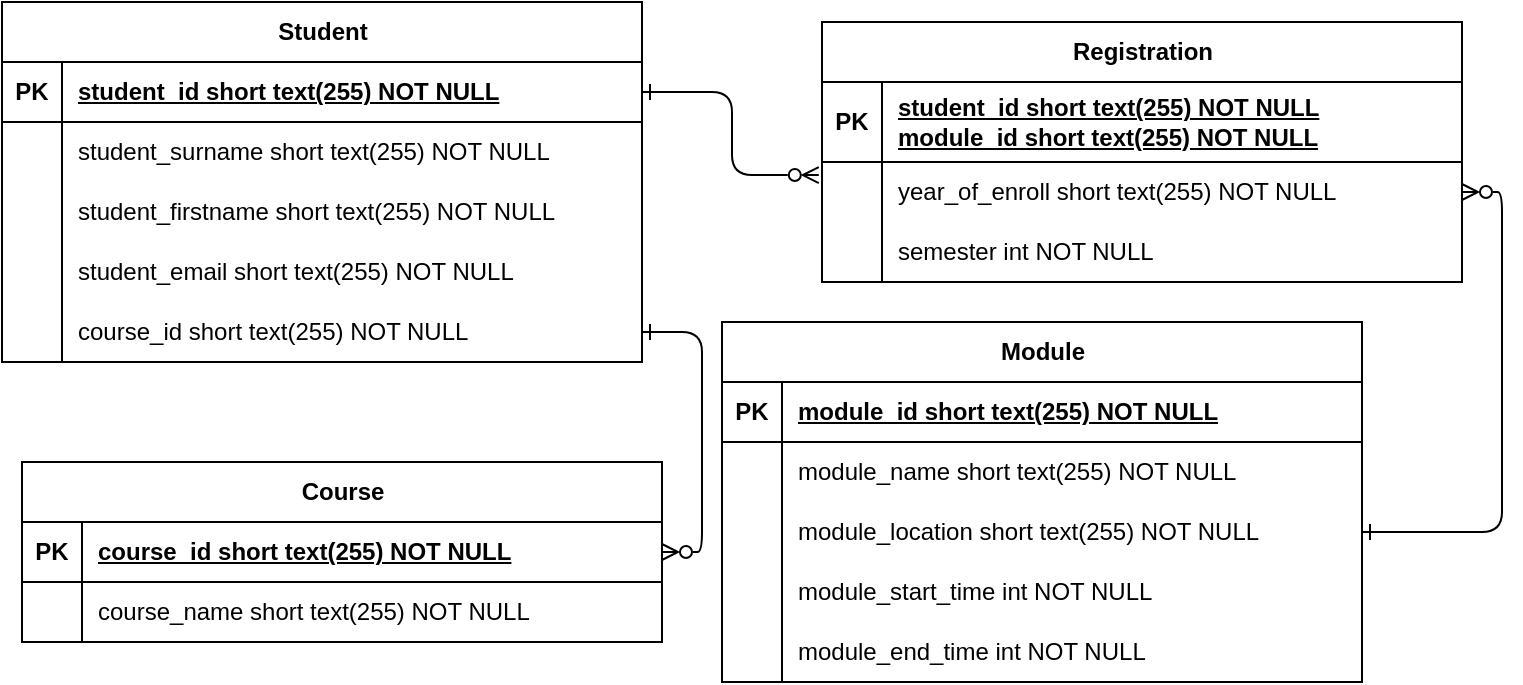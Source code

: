 <mxfile version="21.2.3" type="github">
  <diagram name="Page-1" id="pbw4v_fZdHIZNH9p99J2">
    <mxGraphModel dx="1434" dy="828" grid="1" gridSize="10" guides="1" tooltips="1" connect="1" arrows="1" fold="1" page="1" pageScale="1" pageWidth="827" pageHeight="1169" math="0" shadow="0">
      <root>
        <mxCell id="0" />
        <mxCell id="1" parent="0" />
        <mxCell id="rZYnuvufVkxHnh3Hcarn-12" value="Student" style="shape=table;startSize=30;container=1;collapsible=1;childLayout=tableLayout;fixedRows=1;rowLines=0;fontStyle=1;align=center;resizeLast=1;html=1;" parent="1" vertex="1">
          <mxGeometry x="40" y="120" width="320" height="180" as="geometry" />
        </mxCell>
        <mxCell id="rZYnuvufVkxHnh3Hcarn-13" value="" style="shape=tableRow;horizontal=0;startSize=0;swimlaneHead=0;swimlaneBody=0;fillColor=none;collapsible=0;dropTarget=0;points=[[0,0.5],[1,0.5]];portConstraint=eastwest;top=0;left=0;right=0;bottom=1;" parent="rZYnuvufVkxHnh3Hcarn-12" vertex="1">
          <mxGeometry y="30" width="320" height="30" as="geometry" />
        </mxCell>
        <mxCell id="rZYnuvufVkxHnh3Hcarn-14" value="PK" style="shape=partialRectangle;connectable=0;fillColor=none;top=0;left=0;bottom=0;right=0;fontStyle=1;overflow=hidden;whiteSpace=wrap;html=1;" parent="rZYnuvufVkxHnh3Hcarn-13" vertex="1">
          <mxGeometry width="30" height="30" as="geometry">
            <mxRectangle width="30" height="30" as="alternateBounds" />
          </mxGeometry>
        </mxCell>
        <mxCell id="rZYnuvufVkxHnh3Hcarn-15" value="student_id short text(255) NOT NULL" style="shape=partialRectangle;connectable=0;fillColor=none;top=0;left=0;bottom=0;right=0;align=left;spacingLeft=6;fontStyle=5;overflow=hidden;whiteSpace=wrap;html=1;" parent="rZYnuvufVkxHnh3Hcarn-13" vertex="1">
          <mxGeometry x="30" width="290" height="30" as="geometry">
            <mxRectangle width="290" height="30" as="alternateBounds" />
          </mxGeometry>
        </mxCell>
        <mxCell id="rZYnuvufVkxHnh3Hcarn-16" value="" style="shape=tableRow;horizontal=0;startSize=0;swimlaneHead=0;swimlaneBody=0;fillColor=none;collapsible=0;dropTarget=0;points=[[0,0.5],[1,0.5]];portConstraint=eastwest;top=0;left=0;right=0;bottom=0;" parent="rZYnuvufVkxHnh3Hcarn-12" vertex="1">
          <mxGeometry y="60" width="320" height="30" as="geometry" />
        </mxCell>
        <mxCell id="rZYnuvufVkxHnh3Hcarn-17" value="" style="shape=partialRectangle;connectable=0;fillColor=none;top=0;left=0;bottom=0;right=0;editable=1;overflow=hidden;whiteSpace=wrap;html=1;" parent="rZYnuvufVkxHnh3Hcarn-16" vertex="1">
          <mxGeometry width="30" height="30" as="geometry">
            <mxRectangle width="30" height="30" as="alternateBounds" />
          </mxGeometry>
        </mxCell>
        <mxCell id="rZYnuvufVkxHnh3Hcarn-18" value="student_surname short text(255) NOT NULL" style="shape=partialRectangle;connectable=0;fillColor=none;top=0;left=0;bottom=0;right=0;align=left;spacingLeft=6;overflow=hidden;whiteSpace=wrap;html=1;" parent="rZYnuvufVkxHnh3Hcarn-16" vertex="1">
          <mxGeometry x="30" width="290" height="30" as="geometry">
            <mxRectangle width="290" height="30" as="alternateBounds" />
          </mxGeometry>
        </mxCell>
        <mxCell id="rZYnuvufVkxHnh3Hcarn-19" value="" style="shape=tableRow;horizontal=0;startSize=0;swimlaneHead=0;swimlaneBody=0;fillColor=none;collapsible=0;dropTarget=0;points=[[0,0.5],[1,0.5]];portConstraint=eastwest;top=0;left=0;right=0;bottom=0;" parent="rZYnuvufVkxHnh3Hcarn-12" vertex="1">
          <mxGeometry y="90" width="320" height="30" as="geometry" />
        </mxCell>
        <mxCell id="rZYnuvufVkxHnh3Hcarn-20" value="" style="shape=partialRectangle;connectable=0;fillColor=none;top=0;left=0;bottom=0;right=0;editable=1;overflow=hidden;whiteSpace=wrap;html=1;" parent="rZYnuvufVkxHnh3Hcarn-19" vertex="1">
          <mxGeometry width="30" height="30" as="geometry">
            <mxRectangle width="30" height="30" as="alternateBounds" />
          </mxGeometry>
        </mxCell>
        <mxCell id="rZYnuvufVkxHnh3Hcarn-21" value="student_firstname short text(255) NOT NULL" style="shape=partialRectangle;connectable=0;fillColor=none;top=0;left=0;bottom=0;right=0;align=left;spacingLeft=6;overflow=hidden;whiteSpace=wrap;html=1;" parent="rZYnuvufVkxHnh3Hcarn-19" vertex="1">
          <mxGeometry x="30" width="290" height="30" as="geometry">
            <mxRectangle width="290" height="30" as="alternateBounds" />
          </mxGeometry>
        </mxCell>
        <mxCell id="rZYnuvufVkxHnh3Hcarn-22" value="" style="shape=tableRow;horizontal=0;startSize=0;swimlaneHead=0;swimlaneBody=0;fillColor=none;collapsible=0;dropTarget=0;points=[[0,0.5],[1,0.5]];portConstraint=eastwest;top=0;left=0;right=0;bottom=0;" parent="rZYnuvufVkxHnh3Hcarn-12" vertex="1">
          <mxGeometry y="120" width="320" height="30" as="geometry" />
        </mxCell>
        <mxCell id="rZYnuvufVkxHnh3Hcarn-23" value="" style="shape=partialRectangle;connectable=0;fillColor=none;top=0;left=0;bottom=0;right=0;editable=1;overflow=hidden;whiteSpace=wrap;html=1;" parent="rZYnuvufVkxHnh3Hcarn-22" vertex="1">
          <mxGeometry width="30" height="30" as="geometry">
            <mxRectangle width="30" height="30" as="alternateBounds" />
          </mxGeometry>
        </mxCell>
        <mxCell id="rZYnuvufVkxHnh3Hcarn-24" value="student_email short text(255) NOT NULL" style="shape=partialRectangle;connectable=0;fillColor=none;top=0;left=0;bottom=0;right=0;align=left;spacingLeft=6;overflow=hidden;whiteSpace=wrap;html=1;" parent="rZYnuvufVkxHnh3Hcarn-22" vertex="1">
          <mxGeometry x="30" width="290" height="30" as="geometry">
            <mxRectangle width="290" height="30" as="alternateBounds" />
          </mxGeometry>
        </mxCell>
        <mxCell id="fQ9_Hcn5iIFEmk8k2x0--18" value="" style="shape=tableRow;horizontal=0;startSize=0;swimlaneHead=0;swimlaneBody=0;fillColor=none;collapsible=0;dropTarget=0;points=[[0,0.5],[1,0.5]];portConstraint=eastwest;top=0;left=0;right=0;bottom=0;" vertex="1" parent="rZYnuvufVkxHnh3Hcarn-12">
          <mxGeometry y="150" width="320" height="30" as="geometry" />
        </mxCell>
        <mxCell id="fQ9_Hcn5iIFEmk8k2x0--19" value="" style="shape=partialRectangle;connectable=0;fillColor=none;top=0;left=0;bottom=0;right=0;editable=1;overflow=hidden;whiteSpace=wrap;html=1;" vertex="1" parent="fQ9_Hcn5iIFEmk8k2x0--18">
          <mxGeometry width="30" height="30" as="geometry">
            <mxRectangle width="30" height="30" as="alternateBounds" />
          </mxGeometry>
        </mxCell>
        <mxCell id="fQ9_Hcn5iIFEmk8k2x0--20" value="course_id short text(255) NOT NULL" style="shape=partialRectangle;connectable=0;fillColor=none;top=0;left=0;bottom=0;right=0;align=left;spacingLeft=6;overflow=hidden;whiteSpace=wrap;html=1;" vertex="1" parent="fQ9_Hcn5iIFEmk8k2x0--18">
          <mxGeometry x="30" width="290" height="30" as="geometry">
            <mxRectangle width="290" height="30" as="alternateBounds" />
          </mxGeometry>
        </mxCell>
        <mxCell id="rZYnuvufVkxHnh3Hcarn-25" value="Registration" style="shape=table;startSize=30;container=1;collapsible=1;childLayout=tableLayout;fixedRows=1;rowLines=0;fontStyle=1;align=center;resizeLast=1;html=1;" parent="1" vertex="1">
          <mxGeometry x="450" y="130" width="320" height="130" as="geometry" />
        </mxCell>
        <mxCell id="rZYnuvufVkxHnh3Hcarn-26" value="" style="shape=tableRow;horizontal=0;startSize=0;swimlaneHead=0;swimlaneBody=0;fillColor=none;collapsible=0;dropTarget=0;points=[[0,0.5],[1,0.5]];portConstraint=eastwest;top=0;left=0;right=0;bottom=1;" parent="rZYnuvufVkxHnh3Hcarn-25" vertex="1">
          <mxGeometry y="30" width="320" height="40" as="geometry" />
        </mxCell>
        <mxCell id="rZYnuvufVkxHnh3Hcarn-27" value="PK" style="shape=partialRectangle;connectable=0;fillColor=none;top=0;left=0;bottom=0;right=0;fontStyle=1;overflow=hidden;whiteSpace=wrap;html=1;" parent="rZYnuvufVkxHnh3Hcarn-26" vertex="1">
          <mxGeometry width="30" height="40" as="geometry">
            <mxRectangle width="30" height="40" as="alternateBounds" />
          </mxGeometry>
        </mxCell>
        <mxCell id="rZYnuvufVkxHnh3Hcarn-28" value="student_id short text(255) NOT NULL&lt;br&gt;module_id short text(255) NOT NULL" style="shape=partialRectangle;connectable=0;fillColor=none;top=0;left=0;bottom=0;right=0;align=left;spacingLeft=6;fontStyle=5;overflow=hidden;whiteSpace=wrap;html=1;" parent="rZYnuvufVkxHnh3Hcarn-26" vertex="1">
          <mxGeometry x="30" width="290" height="40" as="geometry">
            <mxRectangle width="290" height="40" as="alternateBounds" />
          </mxGeometry>
        </mxCell>
        <mxCell id="rZYnuvufVkxHnh3Hcarn-29" value="" style="shape=tableRow;horizontal=0;startSize=0;swimlaneHead=0;swimlaneBody=0;fillColor=none;collapsible=0;dropTarget=0;points=[[0,0.5],[1,0.5]];portConstraint=eastwest;top=0;left=0;right=0;bottom=0;" parent="rZYnuvufVkxHnh3Hcarn-25" vertex="1">
          <mxGeometry y="70" width="320" height="30" as="geometry" />
        </mxCell>
        <mxCell id="rZYnuvufVkxHnh3Hcarn-30" value="" style="shape=partialRectangle;connectable=0;fillColor=none;top=0;left=0;bottom=0;right=0;editable=1;overflow=hidden;whiteSpace=wrap;html=1;" parent="rZYnuvufVkxHnh3Hcarn-29" vertex="1">
          <mxGeometry width="30" height="30" as="geometry">
            <mxRectangle width="30" height="30" as="alternateBounds" />
          </mxGeometry>
        </mxCell>
        <mxCell id="rZYnuvufVkxHnh3Hcarn-31" value="year_of_enroll short text(255) NOT NULL" style="shape=partialRectangle;connectable=0;fillColor=none;top=0;left=0;bottom=0;right=0;align=left;spacingLeft=6;overflow=hidden;whiteSpace=wrap;html=1;" parent="rZYnuvufVkxHnh3Hcarn-29" vertex="1">
          <mxGeometry x="30" width="290" height="30" as="geometry">
            <mxRectangle width="290" height="30" as="alternateBounds" />
          </mxGeometry>
        </mxCell>
        <mxCell id="rZYnuvufVkxHnh3Hcarn-32" value="" style="shape=tableRow;horizontal=0;startSize=0;swimlaneHead=0;swimlaneBody=0;fillColor=none;collapsible=0;dropTarget=0;points=[[0,0.5],[1,0.5]];portConstraint=eastwest;top=0;left=0;right=0;bottom=0;" parent="rZYnuvufVkxHnh3Hcarn-25" vertex="1">
          <mxGeometry y="100" width="320" height="30" as="geometry" />
        </mxCell>
        <mxCell id="rZYnuvufVkxHnh3Hcarn-33" value="" style="shape=partialRectangle;connectable=0;fillColor=none;top=0;left=0;bottom=0;right=0;editable=1;overflow=hidden;whiteSpace=wrap;html=1;" parent="rZYnuvufVkxHnh3Hcarn-32" vertex="1">
          <mxGeometry width="30" height="30" as="geometry">
            <mxRectangle width="30" height="30" as="alternateBounds" />
          </mxGeometry>
        </mxCell>
        <mxCell id="rZYnuvufVkxHnh3Hcarn-34" value="semester int NOT NULL" style="shape=partialRectangle;connectable=0;fillColor=none;top=0;left=0;bottom=0;right=0;align=left;spacingLeft=6;overflow=hidden;whiteSpace=wrap;html=1;" parent="rZYnuvufVkxHnh3Hcarn-32" vertex="1">
          <mxGeometry x="30" width="290" height="30" as="geometry">
            <mxRectangle width="290" height="30" as="alternateBounds" />
          </mxGeometry>
        </mxCell>
        <mxCell id="rZYnuvufVkxHnh3Hcarn-39" style="edgeStyle=orthogonalEdgeStyle;rounded=1;orthogonalLoop=1;jettySize=auto;html=1;exitX=-0.005;exitY=0.217;exitDx=0;exitDy=0;entryX=1;entryY=0.5;entryDx=0;entryDy=0;endArrow=ERone;endFill=0;strokeColor=default;startArrow=ERzeroToMany;startFill=0;exitPerimeter=0;" parent="1" source="rZYnuvufVkxHnh3Hcarn-29" target="rZYnuvufVkxHnh3Hcarn-13" edge="1">
          <mxGeometry relative="1" as="geometry" />
        </mxCell>
        <mxCell id="rZYnuvufVkxHnh3Hcarn-40" value="Module" style="shape=table;startSize=30;container=1;collapsible=1;childLayout=tableLayout;fixedRows=1;rowLines=0;fontStyle=1;align=center;resizeLast=1;html=1;" parent="1" vertex="1">
          <mxGeometry x="400" y="280" width="320" height="180" as="geometry" />
        </mxCell>
        <mxCell id="rZYnuvufVkxHnh3Hcarn-41" value="" style="shape=tableRow;horizontal=0;startSize=0;swimlaneHead=0;swimlaneBody=0;fillColor=none;collapsible=0;dropTarget=0;points=[[0,0.5],[1,0.5]];portConstraint=eastwest;top=0;left=0;right=0;bottom=1;" parent="rZYnuvufVkxHnh3Hcarn-40" vertex="1">
          <mxGeometry y="30" width="320" height="30" as="geometry" />
        </mxCell>
        <mxCell id="rZYnuvufVkxHnh3Hcarn-42" value="PK" style="shape=partialRectangle;connectable=0;fillColor=none;top=0;left=0;bottom=0;right=0;fontStyle=1;overflow=hidden;whiteSpace=wrap;html=1;" parent="rZYnuvufVkxHnh3Hcarn-41" vertex="1">
          <mxGeometry width="30" height="30" as="geometry">
            <mxRectangle width="30" height="30" as="alternateBounds" />
          </mxGeometry>
        </mxCell>
        <mxCell id="rZYnuvufVkxHnh3Hcarn-43" value="module_id short text(255) NOT NULL" style="shape=partialRectangle;connectable=0;fillColor=none;top=0;left=0;bottom=0;right=0;align=left;spacingLeft=6;fontStyle=5;overflow=hidden;whiteSpace=wrap;html=1;" parent="rZYnuvufVkxHnh3Hcarn-41" vertex="1">
          <mxGeometry x="30" width="290" height="30" as="geometry">
            <mxRectangle width="290" height="30" as="alternateBounds" />
          </mxGeometry>
        </mxCell>
        <mxCell id="rZYnuvufVkxHnh3Hcarn-44" value="" style="shape=tableRow;horizontal=0;startSize=0;swimlaneHead=0;swimlaneBody=0;fillColor=none;collapsible=0;dropTarget=0;points=[[0,0.5],[1,0.5]];portConstraint=eastwest;top=0;left=0;right=0;bottom=0;" parent="rZYnuvufVkxHnh3Hcarn-40" vertex="1">
          <mxGeometry y="60" width="320" height="30" as="geometry" />
        </mxCell>
        <mxCell id="rZYnuvufVkxHnh3Hcarn-45" value="" style="shape=partialRectangle;connectable=0;fillColor=none;top=0;left=0;bottom=0;right=0;editable=1;overflow=hidden;whiteSpace=wrap;html=1;" parent="rZYnuvufVkxHnh3Hcarn-44" vertex="1">
          <mxGeometry width="30" height="30" as="geometry">
            <mxRectangle width="30" height="30" as="alternateBounds" />
          </mxGeometry>
        </mxCell>
        <mxCell id="rZYnuvufVkxHnh3Hcarn-46" value="module_name&amp;nbsp;short text(255) NOT NULL" style="shape=partialRectangle;connectable=0;fillColor=none;top=0;left=0;bottom=0;right=0;align=left;spacingLeft=6;overflow=hidden;whiteSpace=wrap;html=1;" parent="rZYnuvufVkxHnh3Hcarn-44" vertex="1">
          <mxGeometry x="30" width="290" height="30" as="geometry">
            <mxRectangle width="290" height="30" as="alternateBounds" />
          </mxGeometry>
        </mxCell>
        <mxCell id="rZYnuvufVkxHnh3Hcarn-47" value="" style="shape=tableRow;horizontal=0;startSize=0;swimlaneHead=0;swimlaneBody=0;fillColor=none;collapsible=0;dropTarget=0;points=[[0,0.5],[1,0.5]];portConstraint=eastwest;top=0;left=0;right=0;bottom=0;" parent="rZYnuvufVkxHnh3Hcarn-40" vertex="1">
          <mxGeometry y="90" width="320" height="30" as="geometry" />
        </mxCell>
        <mxCell id="rZYnuvufVkxHnh3Hcarn-48" value="" style="shape=partialRectangle;connectable=0;fillColor=none;top=0;left=0;bottom=0;right=0;editable=1;overflow=hidden;whiteSpace=wrap;html=1;" parent="rZYnuvufVkxHnh3Hcarn-47" vertex="1">
          <mxGeometry width="30" height="30" as="geometry">
            <mxRectangle width="30" height="30" as="alternateBounds" />
          </mxGeometry>
        </mxCell>
        <mxCell id="rZYnuvufVkxHnh3Hcarn-49" value="module_location short text(255) NOT NULL" style="shape=partialRectangle;connectable=0;fillColor=none;top=0;left=0;bottom=0;right=0;align=left;spacingLeft=6;overflow=hidden;whiteSpace=wrap;html=1;" parent="rZYnuvufVkxHnh3Hcarn-47" vertex="1">
          <mxGeometry x="30" width="290" height="30" as="geometry">
            <mxRectangle width="290" height="30" as="alternateBounds" />
          </mxGeometry>
        </mxCell>
        <mxCell id="rZYnuvufVkxHnh3Hcarn-50" value="" style="shape=tableRow;horizontal=0;startSize=0;swimlaneHead=0;swimlaneBody=0;fillColor=none;collapsible=0;dropTarget=0;points=[[0,0.5],[1,0.5]];portConstraint=eastwest;top=0;left=0;right=0;bottom=0;" parent="rZYnuvufVkxHnh3Hcarn-40" vertex="1">
          <mxGeometry y="120" width="320" height="30" as="geometry" />
        </mxCell>
        <mxCell id="rZYnuvufVkxHnh3Hcarn-51" value="" style="shape=partialRectangle;connectable=0;fillColor=none;top=0;left=0;bottom=0;right=0;editable=1;overflow=hidden;whiteSpace=wrap;html=1;" parent="rZYnuvufVkxHnh3Hcarn-50" vertex="1">
          <mxGeometry width="30" height="30" as="geometry">
            <mxRectangle width="30" height="30" as="alternateBounds" />
          </mxGeometry>
        </mxCell>
        <mxCell id="rZYnuvufVkxHnh3Hcarn-52" value="module_start_time int NOT NULL" style="shape=partialRectangle;connectable=0;fillColor=none;top=0;left=0;bottom=0;right=0;align=left;spacingLeft=6;overflow=hidden;whiteSpace=wrap;html=1;" parent="rZYnuvufVkxHnh3Hcarn-50" vertex="1">
          <mxGeometry x="30" width="290" height="30" as="geometry">
            <mxRectangle width="290" height="30" as="alternateBounds" />
          </mxGeometry>
        </mxCell>
        <mxCell id="rZYnuvufVkxHnh3Hcarn-54" value="" style="shape=tableRow;horizontal=0;startSize=0;swimlaneHead=0;swimlaneBody=0;fillColor=none;collapsible=0;dropTarget=0;points=[[0,0.5],[1,0.5]];portConstraint=eastwest;top=0;left=0;right=0;bottom=0;" parent="rZYnuvufVkxHnh3Hcarn-40" vertex="1">
          <mxGeometry y="150" width="320" height="30" as="geometry" />
        </mxCell>
        <mxCell id="rZYnuvufVkxHnh3Hcarn-55" value="" style="shape=partialRectangle;connectable=0;fillColor=none;top=0;left=0;bottom=0;right=0;editable=1;overflow=hidden;whiteSpace=wrap;html=1;" parent="rZYnuvufVkxHnh3Hcarn-54" vertex="1">
          <mxGeometry width="30" height="30" as="geometry">
            <mxRectangle width="30" height="30" as="alternateBounds" />
          </mxGeometry>
        </mxCell>
        <mxCell id="rZYnuvufVkxHnh3Hcarn-56" value="module_end_time int NOT NULL" style="shape=partialRectangle;connectable=0;fillColor=none;top=0;left=0;bottom=0;right=0;align=left;spacingLeft=6;overflow=hidden;whiteSpace=wrap;html=1;" parent="rZYnuvufVkxHnh3Hcarn-54" vertex="1">
          <mxGeometry x="30" width="290" height="30" as="geometry">
            <mxRectangle width="290" height="30" as="alternateBounds" />
          </mxGeometry>
        </mxCell>
        <mxCell id="rZYnuvufVkxHnh3Hcarn-53" style="edgeStyle=orthogonalEdgeStyle;rounded=1;orthogonalLoop=1;jettySize=auto;html=1;exitX=1;exitY=0.5;exitDx=0;exitDy=0;entryX=1;entryY=0.5;entryDx=0;entryDy=0;endArrow=ERone;endFill=0;strokeColor=default;startArrow=ERzeroToMany;startFill=0;" parent="1" source="rZYnuvufVkxHnh3Hcarn-29" target="rZYnuvufVkxHnh3Hcarn-47" edge="1">
          <mxGeometry relative="1" as="geometry">
            <mxPoint x="698" y="452" as="sourcePoint" />
            <mxPoint x="600" y="380" as="targetPoint" />
          </mxGeometry>
        </mxCell>
        <mxCell id="fQ9_Hcn5iIFEmk8k2x0--1" value="Course" style="shape=table;startSize=30;container=1;collapsible=1;childLayout=tableLayout;fixedRows=1;rowLines=0;fontStyle=1;align=center;resizeLast=1;html=1;" vertex="1" parent="1">
          <mxGeometry x="50" y="350" width="320" height="90" as="geometry" />
        </mxCell>
        <mxCell id="fQ9_Hcn5iIFEmk8k2x0--2" value="" style="shape=tableRow;horizontal=0;startSize=0;swimlaneHead=0;swimlaneBody=0;fillColor=none;collapsible=0;dropTarget=0;points=[[0,0.5],[1,0.5]];portConstraint=eastwest;top=0;left=0;right=0;bottom=1;" vertex="1" parent="fQ9_Hcn5iIFEmk8k2x0--1">
          <mxGeometry y="30" width="320" height="30" as="geometry" />
        </mxCell>
        <mxCell id="fQ9_Hcn5iIFEmk8k2x0--3" value="PK" style="shape=partialRectangle;connectable=0;fillColor=none;top=0;left=0;bottom=0;right=0;fontStyle=1;overflow=hidden;whiteSpace=wrap;html=1;" vertex="1" parent="fQ9_Hcn5iIFEmk8k2x0--2">
          <mxGeometry width="30" height="30" as="geometry">
            <mxRectangle width="30" height="30" as="alternateBounds" />
          </mxGeometry>
        </mxCell>
        <mxCell id="fQ9_Hcn5iIFEmk8k2x0--4" value="course_id short text(255) NOT NULL" style="shape=partialRectangle;connectable=0;fillColor=none;top=0;left=0;bottom=0;right=0;align=left;spacingLeft=6;fontStyle=5;overflow=hidden;whiteSpace=wrap;html=1;" vertex="1" parent="fQ9_Hcn5iIFEmk8k2x0--2">
          <mxGeometry x="30" width="290" height="30" as="geometry">
            <mxRectangle width="290" height="30" as="alternateBounds" />
          </mxGeometry>
        </mxCell>
        <mxCell id="fQ9_Hcn5iIFEmk8k2x0--5" value="" style="shape=tableRow;horizontal=0;startSize=0;swimlaneHead=0;swimlaneBody=0;fillColor=none;collapsible=0;dropTarget=0;points=[[0,0.5],[1,0.5]];portConstraint=eastwest;top=0;left=0;right=0;bottom=0;" vertex="1" parent="fQ9_Hcn5iIFEmk8k2x0--1">
          <mxGeometry y="60" width="320" height="30" as="geometry" />
        </mxCell>
        <mxCell id="fQ9_Hcn5iIFEmk8k2x0--6" value="" style="shape=partialRectangle;connectable=0;fillColor=none;top=0;left=0;bottom=0;right=0;editable=1;overflow=hidden;whiteSpace=wrap;html=1;" vertex="1" parent="fQ9_Hcn5iIFEmk8k2x0--5">
          <mxGeometry width="30" height="30" as="geometry">
            <mxRectangle width="30" height="30" as="alternateBounds" />
          </mxGeometry>
        </mxCell>
        <mxCell id="fQ9_Hcn5iIFEmk8k2x0--7" value="course_name short text(255) NOT NULL" style="shape=partialRectangle;connectable=0;fillColor=none;top=0;left=0;bottom=0;right=0;align=left;spacingLeft=6;overflow=hidden;whiteSpace=wrap;html=1;" vertex="1" parent="fQ9_Hcn5iIFEmk8k2x0--5">
          <mxGeometry x="30" width="290" height="30" as="geometry">
            <mxRectangle width="290" height="30" as="alternateBounds" />
          </mxGeometry>
        </mxCell>
        <mxCell id="fQ9_Hcn5iIFEmk8k2x0--17" style="edgeStyle=orthogonalEdgeStyle;rounded=1;orthogonalLoop=1;jettySize=auto;html=1;exitX=1;exitY=0.5;exitDx=0;exitDy=0;endArrow=ERone;endFill=0;strokeColor=default;startArrow=ERzeroToMany;startFill=0;" edge="1" parent="1" source="fQ9_Hcn5iIFEmk8k2x0--2" target="fQ9_Hcn5iIFEmk8k2x0--18">
          <mxGeometry relative="1" as="geometry">
            <mxPoint x="428" y="532" as="sourcePoint" />
            <mxPoint x="330" y="510" as="targetPoint" />
          </mxGeometry>
        </mxCell>
      </root>
    </mxGraphModel>
  </diagram>
</mxfile>
